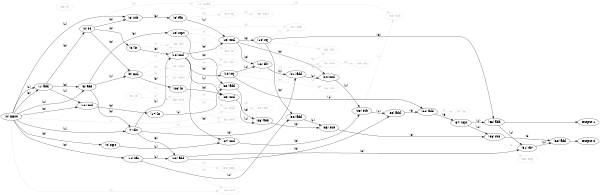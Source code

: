 digraph NeuralNetwork {
rankdir=LR;
size="4,3";
center = true;
node0 [label="(0) Input", color=black, labelfontcolor=black, fontcolor=black];
node1 [label="(1) add", color=black, labelfontcolor=black, fontcolor=black];
node0 -> node1 [label=" (0)", labelfontcolor=black, fontcolor=black, bold=true, color=black];
node0 -> node1 [label=" (1)", labelfontcolor=black, fontcolor=black, bold=true, color=black];
node2 [label="(2) sq", color=black, labelfontcolor=black, fontcolor=black];
node1 -> node2 [label=" (0)", labelfontcolor=black, fontcolor=black, bold=true, color=black];
node3 [label="(3) ln", color=black, labelfontcolor=black, fontcolor=black];
node2 -> node3 [label=" (0)", labelfontcolor=black, fontcolor=black, bold=true, color=black];
node4 [label="(4) sqrt", color=black, labelfontcolor=black, fontcolor=black];
node0 -> node4 [label=" (0)", labelfontcolor=black, fontcolor=black, bold=true, color=black];
node5 [label="(5) add", color=black, labelfontcolor=black, fontcolor=black];
node1 -> node5 [label=" (0)", labelfontcolor=black, fontcolor=black, bold=true, color=black];
node0 -> node5 [label=" (1)", labelfontcolor=black, fontcolor=black, bold=true, color=black];
node6 [label="(6) sub", color=black, labelfontcolor=black, fontcolor=black];
node2 -> node6 [label=" (0)", labelfontcolor=black, fontcolor=black, bold=true, color=black];
node0 -> node6 [label=" (1)", labelfontcolor=black, fontcolor=black, bold=true, color=black];
node7 [label="(7) div", color=black, labelfontcolor=black, fontcolor=black];
node5 -> node7 [label=" (0)", labelfontcolor=black, fontcolor=black, bold=true, color=black];
node0 -> node7 [label=" (1)", labelfontcolor=black, fontcolor=black, bold=true, color=black];
node8 [label="(8) tan", color=black, labelfontcolor=black, fontcolor=black];
node6 -> node8 [label=" (0)", labelfontcolor=black, fontcolor=black, bold=true, color=black];
node9 [label="(9) mul", color=black, labelfontcolor=black, fontcolor=black];
node2 -> node9 [label=" (0)", labelfontcolor=black, fontcolor=black, bold=true, color=black];
node5 -> node9 [label=" (1)", labelfontcolor=black, fontcolor=black, bold=true, color=black];
node10 [label="(10) mul", color=black, labelfontcolor=black, fontcolor=black];
node3 -> node10 [label=" (0)", labelfontcolor=black, fontcolor=black, bold=true, color=black];
node7 -> node10 [label=" (1)", labelfontcolor=black, fontcolor=black, bold=true, color=black];
node11 [label="(11) cube", color=lightgrey, labelfontcolor=lightgrey, fontcolor=lightgrey];
node2 -> node11 [label=" (0)", labelfontcolor=lightgrey, fontcolor=lightgrey, bold=true, color=lightgrey];
node12 [label="(12) sq", color=black, labelfontcolor=black, fontcolor=black];
node10 -> node12 [label=" (0)", labelfontcolor=black, fontcolor=black, bold=true, color=black];
node13 [label="(13) mul", color=black, labelfontcolor=black, fontcolor=black];
node0 -> node13 [label=" (0)", labelfontcolor=black, fontcolor=black, bold=true, color=black];
node1 -> node13 [label=" (1)", labelfontcolor=black, fontcolor=black, bold=true, color=black];
node14 [label="(14) tan", color=black, labelfontcolor=black, fontcolor=black];
node0 -> node14 [label=" (0)", labelfontcolor=black, fontcolor=black, bold=true, color=black];
node15 [label="(15) mul", color=black, labelfontcolor=black, fontcolor=black];
node10 -> node15 [label=" (0)", labelfontcolor=black, fontcolor=black, bold=true, color=black];
node8 -> node15 [label=" (1)", labelfontcolor=black, fontcolor=black, bold=true, color=black];
node16 [label="(16) div", color=black, labelfontcolor=black, fontcolor=black];
node15 -> node16 [label=" (0)", labelfontcolor=black, fontcolor=black, bold=true, color=black];
node12 -> node16 [label=" (1)", labelfontcolor=black, fontcolor=black, bold=true, color=black];
node17 [label="(17) ln", color=black, labelfontcolor=black, fontcolor=black];
node13 -> node17 [label=" (0)", labelfontcolor=black, fontcolor=black, bold=true, color=black];
node18 [label="(18) sq", color=black, labelfontcolor=black, fontcolor=black];
node15 -> node18 [label=" (0)", labelfontcolor=black, fontcolor=black, bold=true, color=black];
node19 [label="(19) sqrt", color=black, labelfontcolor=black, fontcolor=black];
node5 -> node19 [label=" (0)", labelfontcolor=black, fontcolor=black, bold=true, color=black];
node20 [label="(20) add", color=black, labelfontcolor=black, fontcolor=black];
node7 -> node20 [label=" (0)", labelfontcolor=black, fontcolor=black, bold=true, color=black];
node14 -> node20 [label=" (1)", labelfontcolor=black, fontcolor=black, bold=true, color=black];
node21 [label="(21) add", color=black, labelfontcolor=black, fontcolor=black];
node7 -> node21 [label=" (0)", labelfontcolor=black, fontcolor=black, bold=true, color=black];
node16 -> node21 [label=" (1)", labelfontcolor=black, fontcolor=black, bold=true, color=black];
node22 [label="(22) add", color=black, labelfontcolor=black, fontcolor=black];
node19 -> node22 [label=" (0)", labelfontcolor=black, fontcolor=black, bold=true, color=black];
node17 -> node22 [label=" (1)", labelfontcolor=black, fontcolor=black, bold=true, color=black];
node23 [label="(23) ln", color=black, labelfontcolor=black, fontcolor=black];
node9 -> node23 [label=" (0)", labelfontcolor=black, fontcolor=black, bold=true, color=black];
node24 [label="(24) mul", color=black, labelfontcolor=black, fontcolor=black];
node15 -> node24 [label=" (0)", labelfontcolor=black, fontcolor=black, bold=true, color=black];
node21 -> node24 [label=" (1)", labelfontcolor=black, fontcolor=black, bold=true, color=black];
node25 [label="(25) mul", color=black, labelfontcolor=black, fontcolor=black];
node23 -> node25 [label=" (0)", labelfontcolor=black, fontcolor=black, bold=true, color=black];
node10 -> node25 [label=" (1)", labelfontcolor=black, fontcolor=black, bold=true, color=black];
node26 [label="(26) add", color=black, labelfontcolor=black, fontcolor=black];
node22 -> node26 [label=" (0)", labelfontcolor=black, fontcolor=black, bold=true, color=black];
node25 -> node26 [label=" (1)", labelfontcolor=black, fontcolor=black, bold=true, color=black];
node27 [label="(27) mul", color=black, labelfontcolor=black, fontcolor=black];
node10 -> node27 [label=" (0)", labelfontcolor=black, fontcolor=black, bold=true, color=black];
node4 -> node27 [label=" (1)", labelfontcolor=black, fontcolor=black, bold=true, color=black];
node28 [label="(28) sub", color=black, labelfontcolor=black, fontcolor=black];
node27 -> node28 [label=" (0)", labelfontcolor=black, fontcolor=black, bold=true, color=black];
node24 -> node28 [label=" (1)", labelfontcolor=black, fontcolor=black, bold=true, color=black];
node29 [label="(29) mul", color=lightgrey, labelfontcolor=lightgrey, fontcolor=lightgrey];
node20 -> node29 [label=" (0)", labelfontcolor=lightgrey, fontcolor=lightgrey, bold=true, color=lightgrey];
node0 -> node29 [label=" (1)", labelfontcolor=lightgrey, fontcolor=lightgrey, bold=true, color=lightgrey];
node30 [label="(30) add", color=black, labelfontcolor=black, fontcolor=black];
node20 -> node30 [label=" (0)", labelfontcolor=black, fontcolor=black, bold=true, color=black];
node28 -> node30 [label=" (1)", labelfontcolor=black, fontcolor=black, bold=true, color=black];
node31 [label="(31) sqrt", color=lightgrey, labelfontcolor=lightgrey, fontcolor=lightgrey];
node9 -> node31 [label=" (0)", labelfontcolor=lightgrey, fontcolor=lightgrey, bold=true, color=lightgrey];
node32 [label="(32) add", color=black, labelfontcolor=black, fontcolor=black];
node18 -> node32 [label=" (0)", labelfontcolor=black, fontcolor=black, bold=true, color=black];
node14 -> node32 [label=" (1)", labelfontcolor=black, fontcolor=black, bold=true, color=black];
node33 [label="(33) add", color=black, labelfontcolor=black, fontcolor=black];
node30 -> node33 [label=" (0)", labelfontcolor=black, fontcolor=black, bold=true, color=black];
node12 -> node33 [label=" (1)", labelfontcolor=black, fontcolor=black, bold=true, color=black];
node34 [label="(34) sq", color=lightgrey, labelfontcolor=lightgrey, fontcolor=lightgrey];
node8 -> node34 [label=" (0)", labelfontcolor=lightgrey, fontcolor=lightgrey, bold=true, color=lightgrey];
node35 [label="(35) sub", color=black, labelfontcolor=black, fontcolor=black];
node26 -> node35 [label=" (0)", labelfontcolor=black, fontcolor=black, bold=true, color=black];
node32 -> node35 [label=" (1)", labelfontcolor=black, fontcolor=black, bold=true, color=black];
node36 [label="(36) div", color=lightgrey, labelfontcolor=lightgrey, fontcolor=lightgrey];
node12 -> node36 [label=" (0)", labelfontcolor=lightgrey, fontcolor=lightgrey, bold=true, color=lightgrey];
node21 -> node36 [label=" (1)", labelfontcolor=lightgrey, fontcolor=lightgrey, bold=true, color=lightgrey];
node37 [label="(37) sqrt", color=black, labelfontcolor=black, fontcolor=black];
node33 -> node37 [label=" (0)", labelfontcolor=black, fontcolor=black, bold=true, color=black];
node38 [label="(38) sub", color=lightgrey, labelfontcolor=lightgrey, fontcolor=lightgrey];
node11 -> node38 [label=" (0)", labelfontcolor=lightgrey, fontcolor=lightgrey, bold=true, color=lightgrey];
node28 -> node38 [label=" (1)", labelfontcolor=lightgrey, fontcolor=lightgrey, bold=true, color=lightgrey];
node39 [label="(39) div", color=lightgrey, labelfontcolor=lightgrey, fontcolor=lightgrey];
node21 -> node39 [label=" (0)", labelfontcolor=lightgrey, fontcolor=lightgrey, bold=true, color=lightgrey];
node18 -> node39 [label=" (1)", labelfontcolor=lightgrey, fontcolor=lightgrey, bold=true, color=lightgrey];
node40 [label="(40) sqrt", color=lightgrey, labelfontcolor=lightgrey, fontcolor=lightgrey];
node9 -> node40 [label=" (0)", labelfontcolor=lightgrey, fontcolor=lightgrey, bold=true, color=lightgrey];
node41 [label="(41) sub", color=lightgrey, labelfontcolor=lightgrey, fontcolor=lightgrey];
node19 -> node41 [label=" (0)", labelfontcolor=lightgrey, fontcolor=lightgrey, bold=true, color=lightgrey];
node18 -> node41 [label=" (1)", labelfontcolor=lightgrey, fontcolor=lightgrey, bold=true, color=lightgrey];
node42 [label="(42) div", color=lightgrey, labelfontcolor=lightgrey, fontcolor=lightgrey];
node3 -> node42 [label=" (0)", labelfontcolor=lightgrey, fontcolor=lightgrey, bold=true, color=lightgrey];
node9 -> node42 [label=" (1)", labelfontcolor=lightgrey, fontcolor=lightgrey, bold=true, color=lightgrey];
node43 [label="(43) sub", color=lightgrey, labelfontcolor=lightgrey, fontcolor=lightgrey];
node21 -> node43 [label=" (0)", labelfontcolor=lightgrey, fontcolor=lightgrey, bold=true, color=lightgrey];
node12 -> node43 [label=" (1)", labelfontcolor=lightgrey, fontcolor=lightgrey, bold=true, color=lightgrey];
node44 [label="(44) add", color=lightgrey, labelfontcolor=lightgrey, fontcolor=lightgrey];
node31 -> node44 [label=" (0)", labelfontcolor=lightgrey, fontcolor=lightgrey, bold=true, color=lightgrey];
node0 -> node44 [label=" (1)", labelfontcolor=lightgrey, fontcolor=lightgrey, bold=true, color=lightgrey];
node45 [label="(45) sqrt", color=lightgrey, labelfontcolor=lightgrey, fontcolor=lightgrey];
node34 -> node45 [label=" (0)", labelfontcolor=lightgrey, fontcolor=lightgrey, bold=true, color=lightgrey];
node46 [label="(46) sub", color=black, labelfontcolor=black, fontcolor=black];
node35 -> node46 [label=" (0)", labelfontcolor=black, fontcolor=black, bold=true, color=black];
node37 -> node46 [label=" (1)", labelfontcolor=black, fontcolor=black, bold=true, color=black];
node47 [label="(47) sq", color=lightgrey, labelfontcolor=lightgrey, fontcolor=lightgrey];
node33 -> node47 [label=" (0)", labelfontcolor=lightgrey, fontcolor=lightgrey, bold=true, color=lightgrey];
node48 [label="(48) add", color=black, labelfontcolor=black, fontcolor=black];
node18 -> node48 [label=" (0)", labelfontcolor=black, fontcolor=black, bold=true, color=black];
node37 -> node48 [label=" (1)", labelfontcolor=black, fontcolor=black, bold=true, color=black];
node49 [label="(49) sin", color=lightgrey, labelfontcolor=lightgrey, fontcolor=lightgrey];
node43 -> node49 [label=" (0)", labelfontcolor=lightgrey, fontcolor=lightgrey, bold=true, color=lightgrey];
node50 [label="(50) pi", color=lightgrey, labelfontcolor=lightgrey, fontcolor=lightgrey];
node51 [label="(51) div", color=black, labelfontcolor=black, fontcolor=black];
node20 -> node51 [label=" (0)", labelfontcolor=black, fontcolor=black, bold=true, color=black];
node48 -> node51 [label=" (1)", labelfontcolor=black, fontcolor=black, bold=true, color=black];
node52 [label="(52) ln", color=lightgrey, labelfontcolor=lightgrey, fontcolor=lightgrey];
node19 -> node52 [label=" (0)", labelfontcolor=lightgrey, fontcolor=lightgrey, bold=true, color=lightgrey];
node53 [label="(53) pi", color=lightgrey, labelfontcolor=lightgrey, fontcolor=lightgrey];
node54 [label="(54) sqrt", color=lightgrey, labelfontcolor=lightgrey, fontcolor=lightgrey];
node20 -> node54 [label=" (0)", labelfontcolor=lightgrey, fontcolor=lightgrey, bold=true, color=lightgrey];
node55 [label="(55) sub", color=lightgrey, labelfontcolor=lightgrey, fontcolor=lightgrey];
node50 -> node55 [label=" (0)", labelfontcolor=lightgrey, fontcolor=lightgrey, bold=true, color=lightgrey];
node9 -> node55 [label=" (1)", labelfontcolor=lightgrey, fontcolor=lightgrey, bold=true, color=lightgrey];
node56 [label="(56) mul", color=lightgrey, labelfontcolor=lightgrey, fontcolor=lightgrey];
node23 -> node56 [label=" (0)", labelfontcolor=lightgrey, fontcolor=lightgrey, bold=true, color=lightgrey];
node7 -> node56 [label=" (1)", labelfontcolor=lightgrey, fontcolor=lightgrey, bold=true, color=lightgrey];
node57 [label="(57) div", color=lightgrey, labelfontcolor=lightgrey, fontcolor=lightgrey];
node10 -> node57 [label=" (0)", labelfontcolor=lightgrey, fontcolor=lightgrey, bold=true, color=lightgrey];
node19 -> node57 [label=" (1)", labelfontcolor=lightgrey, fontcolor=lightgrey, bold=true, color=lightgrey];
node58 [label="(58) exp", color=lightgrey, labelfontcolor=lightgrey, fontcolor=lightgrey];
node46 -> node58 [label=" (0)", labelfontcolor=lightgrey, fontcolor=lightgrey, bold=true, color=lightgrey];
node59 [label="(59) tan", color=lightgrey, labelfontcolor=lightgrey, fontcolor=lightgrey];
node22 -> node59 [label=" (0)", labelfontcolor=lightgrey, fontcolor=lightgrey, bold=true, color=lightgrey];
node60 [label="(60) add", color=black, labelfontcolor=black, fontcolor=black];
node46 -> node60 [label=" (0)", labelfontcolor=black, fontcolor=black, bold=true, color=black];
node51 -> node60 [label=" (1)", labelfontcolor=black, fontcolor=black, bold=true, color=black];
node61 [label="Output 0", color=black, labelfontcolor=black, fontcolor=black];
node60 -> node61 [labelfontcolor=black, fontcolor=black, bold=true, color=black];
node62 [label="Output 1", color=black, labelfontcolor=black, fontcolor=black];
node48 -> node62 [labelfontcolor=black, fontcolor=black, bold=true, color=black];
{ rank = source; "node0"; }
{ rank = max;"node61";"node62"; }
}